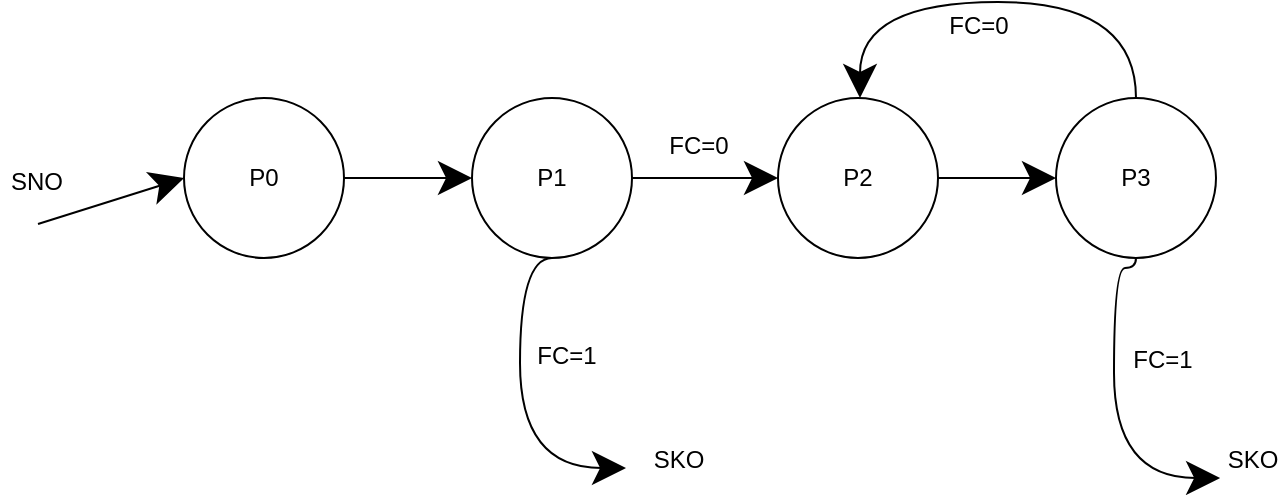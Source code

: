 <mxfile version="17.2.1" type="github">
  <diagram id="5GebALZiEzIIUnb0mV15" name="Page-1">
    <mxGraphModel dx="1320" dy="951" grid="0" gridSize="10" guides="1" tooltips="1" connect="1" arrows="1" fold="1" page="0" pageScale="1" pageWidth="850" pageHeight="1100" math="0" shadow="0">
      <root>
        <mxCell id="0" />
        <mxCell id="1" parent="0" />
        <mxCell id="NT8HM3NIQ-Kxb6l5K6O9-1" value="P0" style="ellipse;whiteSpace=wrap;html=1;aspect=fixed;hachureGap=4;" vertex="1" parent="1">
          <mxGeometry x="-69" y="4" width="80" height="80" as="geometry" />
        </mxCell>
        <mxCell id="NT8HM3NIQ-Kxb6l5K6O9-2" value="P1" style="ellipse;whiteSpace=wrap;html=1;aspect=fixed;hachureGap=4;" vertex="1" parent="1">
          <mxGeometry x="75" y="4" width="80" height="80" as="geometry" />
        </mxCell>
        <mxCell id="NT8HM3NIQ-Kxb6l5K6O9-3" value="P2" style="ellipse;whiteSpace=wrap;html=1;aspect=fixed;hachureGap=4;" vertex="1" parent="1">
          <mxGeometry x="228" y="4" width="80" height="80" as="geometry" />
        </mxCell>
        <mxCell id="NT8HM3NIQ-Kxb6l5K6O9-4" value="P3" style="ellipse;whiteSpace=wrap;html=1;aspect=fixed;hachureGap=4;" vertex="1" parent="1">
          <mxGeometry x="367" y="4" width="80" height="80" as="geometry" />
        </mxCell>
        <mxCell id="NT8HM3NIQ-Kxb6l5K6O9-5" value="" style="endArrow=classic;html=1;rounded=0;startSize=14;endSize=14;sourcePerimeterSpacing=8;targetPerimeterSpacing=8;curved=1;exitX=1;exitY=0.5;exitDx=0;exitDy=0;entryX=0;entryY=0.5;entryDx=0;entryDy=0;" edge="1" parent="1" source="NT8HM3NIQ-Kxb6l5K6O9-1" target="NT8HM3NIQ-Kxb6l5K6O9-2">
          <mxGeometry width="50" height="50" relative="1" as="geometry">
            <mxPoint x="104" y="90" as="sourcePoint" />
            <mxPoint x="154" y="40" as="targetPoint" />
          </mxGeometry>
        </mxCell>
        <mxCell id="NT8HM3NIQ-Kxb6l5K6O9-6" value="" style="endArrow=classic;html=1;rounded=0;startSize=14;endSize=14;sourcePerimeterSpacing=8;targetPerimeterSpacing=8;curved=1;entryX=0;entryY=0.5;entryDx=0;entryDy=0;exitX=1;exitY=0.5;exitDx=0;exitDy=0;" edge="1" parent="1" source="NT8HM3NIQ-Kxb6l5K6O9-2" target="NT8HM3NIQ-Kxb6l5K6O9-3">
          <mxGeometry width="50" height="50" relative="1" as="geometry">
            <mxPoint x="104" y="90" as="sourcePoint" />
            <mxPoint x="154" y="40" as="targetPoint" />
          </mxGeometry>
        </mxCell>
        <mxCell id="NT8HM3NIQ-Kxb6l5K6O9-7" value="FC=0" style="text;html=1;align=center;verticalAlign=middle;resizable=0;points=[];autosize=1;strokeColor=none;fillColor=none;hachureGap=4;" vertex="1" parent="1">
          <mxGeometry x="168" y="19" width="40" height="18" as="geometry" />
        </mxCell>
        <mxCell id="NT8HM3NIQ-Kxb6l5K6O9-8" value="" style="edgeStyle=segmentEdgeStyle;endArrow=classic;html=1;rounded=0;startSize=14;endSize=14;sourcePerimeterSpacing=8;targetPerimeterSpacing=8;curved=1;exitX=0.5;exitY=1;exitDx=0;exitDy=0;" edge="1" parent="1" source="NT8HM3NIQ-Kxb6l5K6O9-2">
          <mxGeometry width="50" height="50" relative="1" as="geometry">
            <mxPoint x="118" y="103" as="sourcePoint" />
            <mxPoint x="152" y="189" as="targetPoint" />
            <Array as="points">
              <mxPoint x="99" y="84" />
              <mxPoint x="99" y="189" />
            </Array>
          </mxGeometry>
        </mxCell>
        <mxCell id="NT8HM3NIQ-Kxb6l5K6O9-9" value="FC=1" style="text;html=1;align=center;verticalAlign=middle;resizable=0;points=[];autosize=1;strokeColor=none;fillColor=none;hachureGap=4;" vertex="1" parent="1">
          <mxGeometry x="102" y="124" width="40" height="18" as="geometry" />
        </mxCell>
        <mxCell id="NT8HM3NIQ-Kxb6l5K6O9-10" value="SKO" style="text;html=1;align=center;verticalAlign=middle;resizable=0;points=[];autosize=1;strokeColor=none;fillColor=none;hachureGap=4;" vertex="1" parent="1">
          <mxGeometry x="160" y="176" width="35" height="18" as="geometry" />
        </mxCell>
        <mxCell id="NT8HM3NIQ-Kxb6l5K6O9-11" value="" style="endArrow=classic;html=1;rounded=0;startSize=14;endSize=14;sourcePerimeterSpacing=8;targetPerimeterSpacing=8;curved=1;entryX=0;entryY=0.5;entryDx=0;entryDy=0;exitX=1;exitY=0.5;exitDx=0;exitDy=0;" edge="1" parent="1" source="NT8HM3NIQ-Kxb6l5K6O9-3" target="NT8HM3NIQ-Kxb6l5K6O9-4">
          <mxGeometry width="50" height="50" relative="1" as="geometry">
            <mxPoint x="104" y="90" as="sourcePoint" />
            <mxPoint x="154" y="40" as="targetPoint" />
          </mxGeometry>
        </mxCell>
        <mxCell id="NT8HM3NIQ-Kxb6l5K6O9-12" value="" style="edgeStyle=segmentEdgeStyle;endArrow=classic;html=1;rounded=0;startSize=14;endSize=14;sourcePerimeterSpacing=8;targetPerimeterSpacing=8;curved=1;exitX=0.5;exitY=0;exitDx=0;exitDy=0;" edge="1" parent="1" source="NT8HM3NIQ-Kxb6l5K6O9-4">
          <mxGeometry width="50" height="50" relative="1" as="geometry">
            <mxPoint x="362" y="-78" as="sourcePoint" />
            <mxPoint x="269" y="4" as="targetPoint" />
            <Array as="points">
              <mxPoint x="407" y="-44" />
              <mxPoint x="269" y="-44" />
            </Array>
          </mxGeometry>
        </mxCell>
        <mxCell id="NT8HM3NIQ-Kxb6l5K6O9-13" value="FC=0" style="text;html=1;align=center;verticalAlign=middle;resizable=0;points=[];autosize=1;strokeColor=none;fillColor=none;hachureGap=4;" vertex="1" parent="1">
          <mxGeometry x="308" y="-41" width="40" height="18" as="geometry" />
        </mxCell>
        <mxCell id="NT8HM3NIQ-Kxb6l5K6O9-14" value="" style="edgeStyle=segmentEdgeStyle;endArrow=classic;html=1;rounded=0;startSize=14;endSize=14;sourcePerimeterSpacing=8;targetPerimeterSpacing=8;curved=1;exitX=0.5;exitY=1;exitDx=0;exitDy=0;" edge="1" parent="1" source="NT8HM3NIQ-Kxb6l5K6O9-4">
          <mxGeometry width="50" height="50" relative="1" as="geometry">
            <mxPoint x="412.06" y="89" as="sourcePoint" />
            <mxPoint x="449.06" y="194" as="targetPoint" />
            <Array as="points">
              <mxPoint x="407" y="89" />
              <mxPoint x="396" y="89" />
              <mxPoint x="396" y="194" />
            </Array>
          </mxGeometry>
        </mxCell>
        <mxCell id="NT8HM3NIQ-Kxb6l5K6O9-15" value="FC=1" style="text;html=1;align=center;verticalAlign=middle;resizable=0;points=[];autosize=1;strokeColor=none;fillColor=none;hachureGap=4;" vertex="1" parent="1">
          <mxGeometry x="400" y="126" width="40" height="18" as="geometry" />
        </mxCell>
        <mxCell id="NT8HM3NIQ-Kxb6l5K6O9-16" value="SKO" style="text;html=1;align=center;verticalAlign=middle;resizable=0;points=[];autosize=1;strokeColor=none;fillColor=none;hachureGap=4;" vertex="1" parent="1">
          <mxGeometry x="447" y="176" width="35" height="18" as="geometry" />
        </mxCell>
        <mxCell id="NT8HM3NIQ-Kxb6l5K6O9-18" value="" style="endArrow=classic;html=1;rounded=0;startSize=14;endSize=14;sourcePerimeterSpacing=8;targetPerimeterSpacing=8;curved=1;entryX=0;entryY=0.5;entryDx=0;entryDy=0;" edge="1" parent="1" target="NT8HM3NIQ-Kxb6l5K6O9-1">
          <mxGeometry width="50" height="50" relative="1" as="geometry">
            <mxPoint x="-142" y="67" as="sourcePoint" />
            <mxPoint x="225" y="40" as="targetPoint" />
          </mxGeometry>
        </mxCell>
        <mxCell id="NT8HM3NIQ-Kxb6l5K6O9-19" value="SNO" style="text;html=1;align=center;verticalAlign=middle;resizable=0;points=[];autosize=1;strokeColor=none;fillColor=none;hachureGap=4;" vertex="1" parent="1">
          <mxGeometry x="-161" y="37" width="36" height="18" as="geometry" />
        </mxCell>
      </root>
    </mxGraphModel>
  </diagram>
</mxfile>
